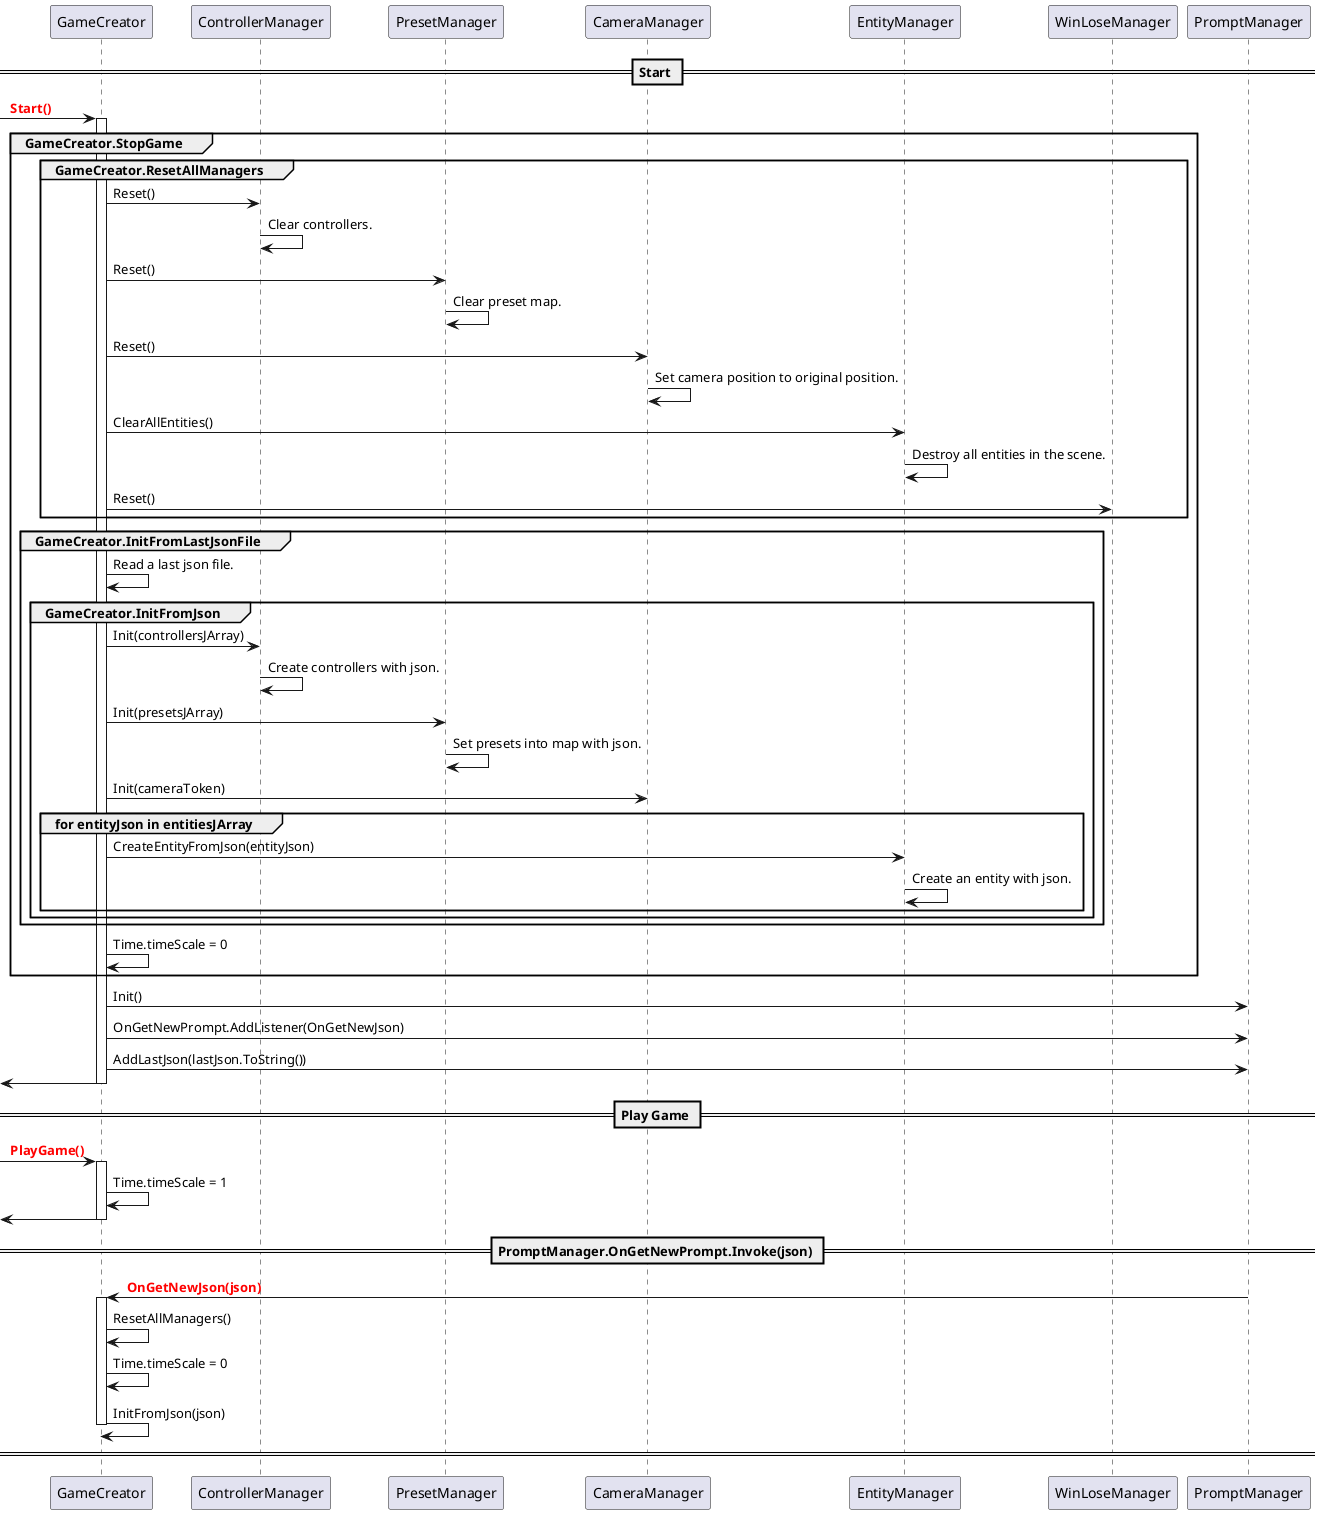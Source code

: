 @startuml

participant  GameCreator
participant  ControllerManager
participant  PresetManager
participant  CameraManager
participant  EntityManager
participant  WinLoseManager
participant  PromptManager

== Start ==
[-> GameCreator: <font color=red><b> Start()
activate GameCreator

group GameCreator.StopGame
    
    group GameCreator.ResetAllManagers 
      
        GameCreator -> ControllerManager: Reset()
            ControllerManager -> ControllerManager: Clear controllers.

        GameCreator -> PresetManager: Reset()
            PresetManager -> PresetManager: Clear preset map.

        GameCreator -> CameraManager: Reset()
            CameraManager -> CameraManager: Set camera position to original position.

        GameCreator -> EntityManager: ClearAllEntities()
            EntityManager -> EntityManager: Destroy all entities in the scene.

        GameCreator -> WinLoseManager: Reset()
    end

    group GameCreator.InitFromLastJsonFile
        GameCreator -> GameCreator: Read a last json file.

        group GameCreator.InitFromJson
            GameCreator -> ControllerManager: Init(controllersJArray)
                ControllerManager -> ControllerManager: Create controllers with json.

            GameCreator -> PresetManager: Init(presetsJArray)
                PresetManager -> PresetManager: Set presets into map with json.

            GameCreator -> CameraManager: Init(cameraToken)

            group for entityJson in entitiesJArray
                GameCreator -> EntityManager: CreateEntityFromJson(entityJson)
                    EntityManager -> EntityManager: Create an entity with json.
            end
        end
    end
    
    GameCreator -> GameCreator: Time.timeScale = 0
end

GameCreator -> PromptManager: Init()
GameCreator -> PromptManager: OnGetNewPrompt.AddListener(OnGetNewJson)
GameCreator -> PromptManager: AddLastJson(lastJson.ToString())

[<- GameCreator
deactivate GameCreator

== Play Game ==
[-> GameCreator: <font color=red><b> PlayGame()
activate GameCreator
GameCreator -> GameCreator: Time.timeScale = 1
[<- GameCreator
deactivate GameCreator



== PromptManager.OnGetNewPrompt.Invoke(json) ==
PromptManager -> GameCreator: <font color=red><b> OnGetNewJson(json)
activate GameCreator

GameCreator -> GameCreator: ResetAllManagers()
GameCreator -> GameCreator: Time.timeScale = 0
GameCreator -> GameCreator: InitFromJson(json)
deactivate GameCreator

====

@enduml